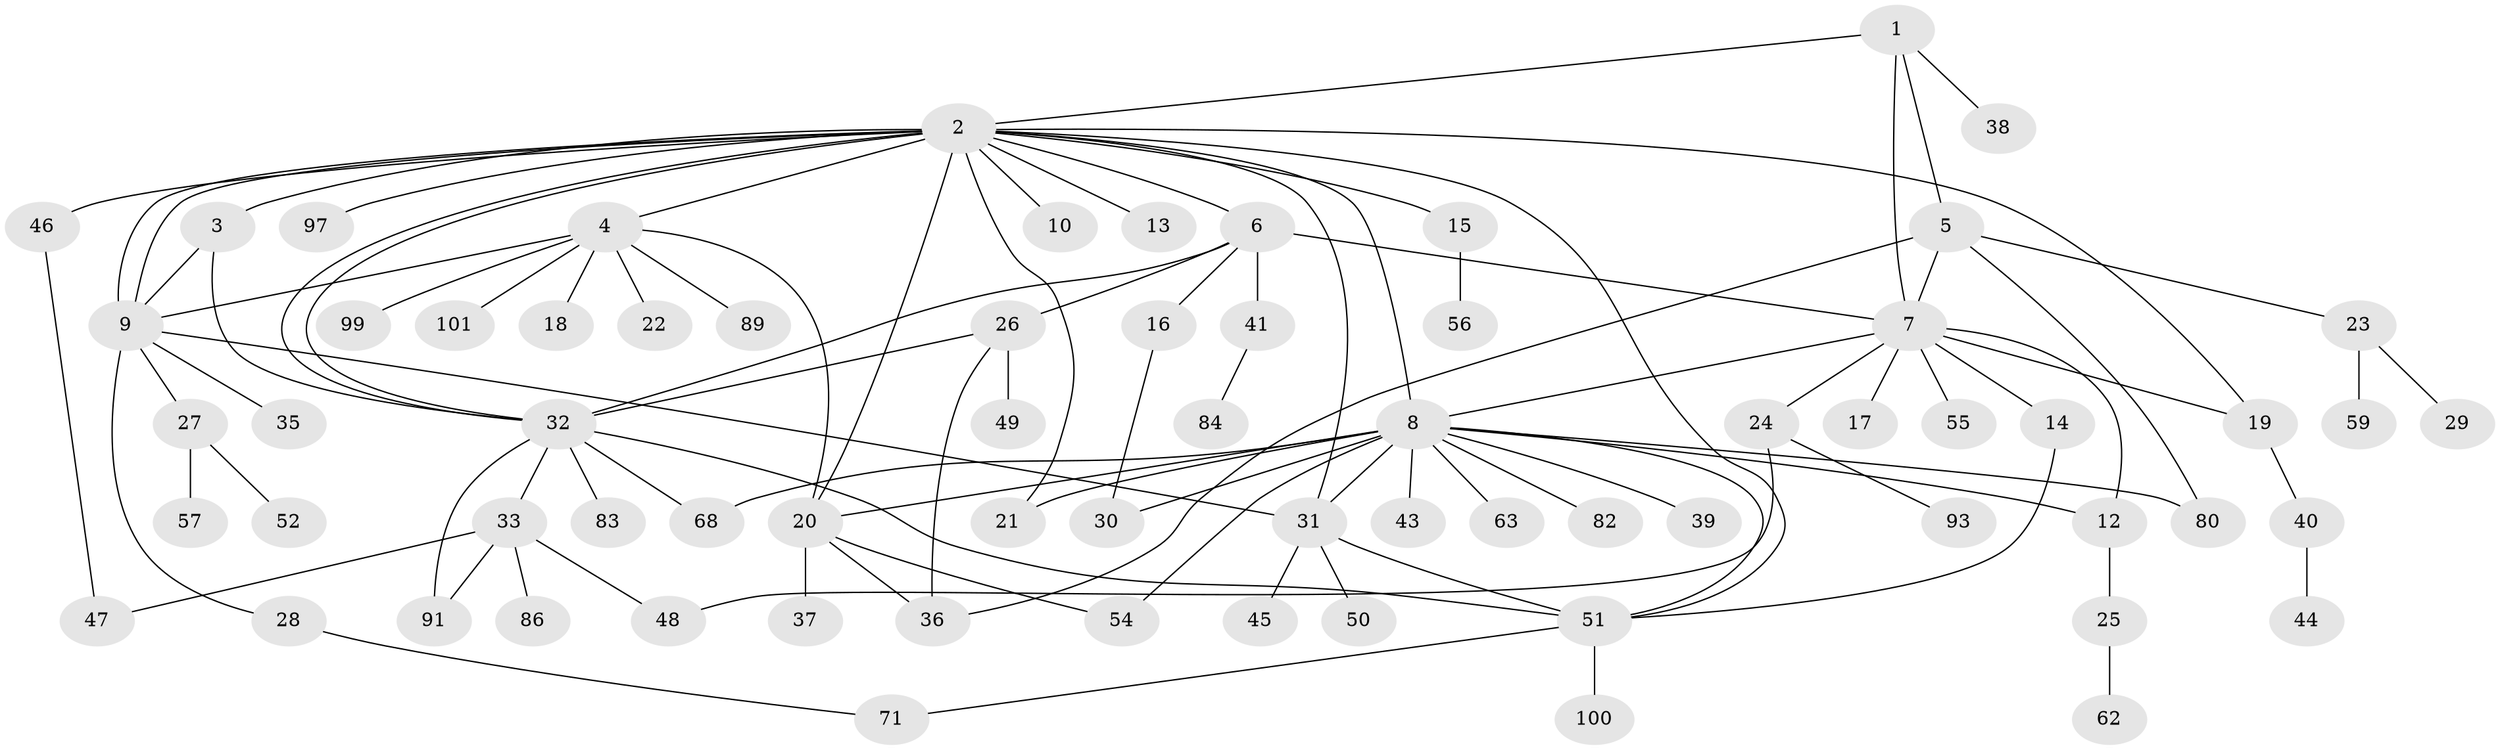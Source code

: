 // original degree distribution, {4: 0.039603960396039604, 20: 0.009900990099009901, 3: 0.0891089108910891, 9: 0.009900990099009901, 5: 0.039603960396039604, 6: 0.009900990099009901, 11: 0.009900990099009901, 15: 0.009900990099009901, 7: 0.039603960396039604, 1: 0.5148514851485149, 2: 0.2079207920792079, 8: 0.009900990099009901, 10: 0.009900990099009901}
// Generated by graph-tools (version 1.1) at 2025/18/03/04/25 18:18:17]
// undirected, 70 vertices, 100 edges
graph export_dot {
graph [start="1"]
  node [color=gray90,style=filled];
  1;
  2 [super="+53"];
  3 [super="+67+76"];
  4 [super="+11"];
  5;
  6;
  7 [super="+34+87"];
  8;
  9 [super="+58"];
  10;
  12 [super="+65+60+42"];
  13;
  14;
  15;
  16;
  17;
  18;
  19;
  20 [super="+98"];
  21;
  22;
  23 [super="+94+75"];
  24;
  25;
  26 [super="+77+85+78"];
  27;
  28;
  29;
  30;
  31 [super="+88+92"];
  32;
  33;
  35;
  36;
  37;
  38;
  39;
  40;
  41;
  43;
  44;
  45;
  46;
  47 [super="+70+69+61"];
  48 [super="+66+95"];
  49;
  50;
  51;
  52;
  54 [super="+64"];
  55;
  56;
  57;
  59;
  62;
  63;
  68;
  71 [super="+72"];
  80;
  82;
  83;
  84;
  86;
  89;
  91;
  93;
  97;
  99;
  100;
  101;
  1 -- 2;
  1 -- 5;
  1 -- 7;
  1 -- 38;
  2 -- 3 [weight=2];
  2 -- 4;
  2 -- 6;
  2 -- 8;
  2 -- 9;
  2 -- 9;
  2 -- 10;
  2 -- 13;
  2 -- 15;
  2 -- 19;
  2 -- 20;
  2 -- 31;
  2 -- 32;
  2 -- 32;
  2 -- 46;
  2 -- 51;
  2 -- 97;
  2 -- 21;
  3 -- 9;
  3 -- 32;
  4 -- 18;
  4 -- 20;
  4 -- 22;
  4 -- 89;
  4 -- 99;
  4 -- 101;
  4 -- 9;
  5 -- 7;
  5 -- 23;
  5 -- 36;
  5 -- 80;
  6 -- 7;
  6 -- 16;
  6 -- 26;
  6 -- 32;
  6 -- 41;
  7 -- 8;
  7 -- 14;
  7 -- 17;
  7 -- 24;
  7 -- 55;
  7 -- 19;
  7 -- 12;
  8 -- 12;
  8 -- 20;
  8 -- 21;
  8 -- 30;
  8 -- 31;
  8 -- 39;
  8 -- 43;
  8 -- 51;
  8 -- 54;
  8 -- 63;
  8 -- 68;
  8 -- 80;
  8 -- 82;
  9 -- 27;
  9 -- 28;
  9 -- 35;
  9 -- 31;
  12 -- 25;
  14 -- 51;
  15 -- 56;
  16 -- 30;
  19 -- 40;
  20 -- 36;
  20 -- 37;
  20 -- 54;
  23 -- 29;
  23 -- 59;
  24 -- 48;
  24 -- 93;
  25 -- 62;
  26 -- 32;
  26 -- 36;
  26 -- 49;
  27 -- 52;
  27 -- 57;
  28 -- 71;
  31 -- 45;
  31 -- 50;
  31 -- 51;
  32 -- 33;
  32 -- 51;
  32 -- 68;
  32 -- 83;
  32 -- 91;
  33 -- 48;
  33 -- 86;
  33 -- 91;
  33 -- 47;
  40 -- 44;
  41 -- 84;
  46 -- 47;
  51 -- 100;
  51 -- 71;
}
